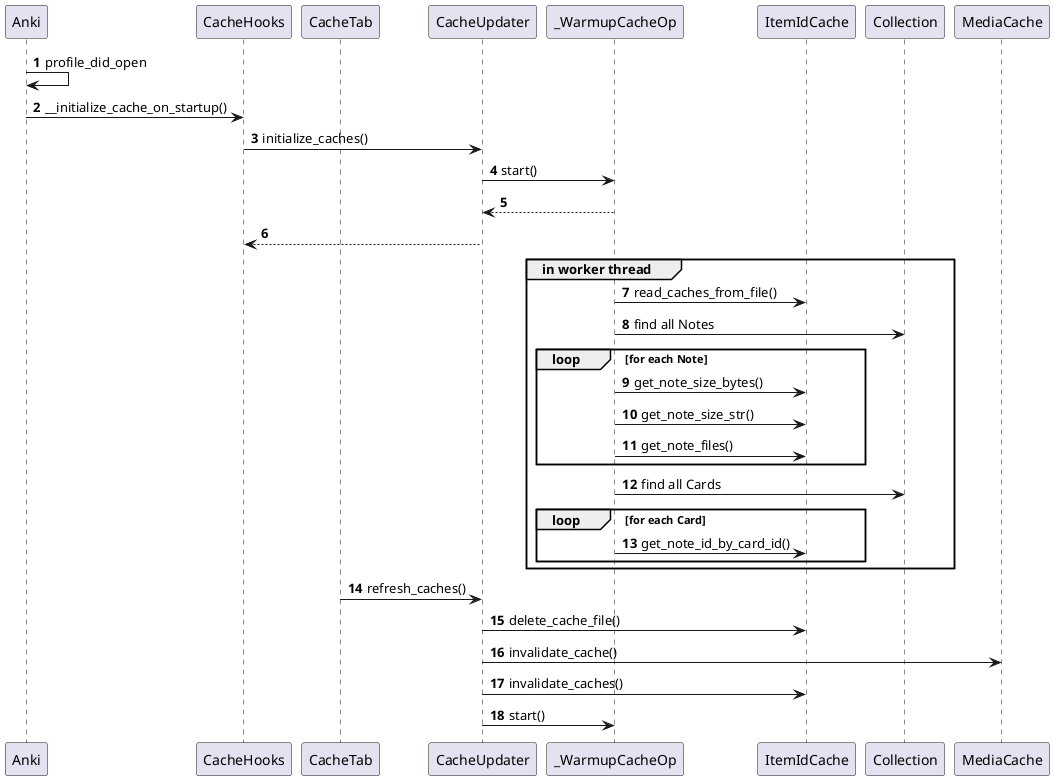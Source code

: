 @startuml
'https://plantuml.com/sequence-diagram

autonumber

participant Anki
participant CacheHooks
participant CacheTab

Anki -> Anki: profile_did_open
Anki -> CacheHooks: __initialize_cache_on_startup()
CacheHooks -> CacheUpdater: initialize_caches()
CacheUpdater -> _WarmupCacheOp: start()
CacheUpdater <-- _WarmupCacheOp
CacheHooks <-- CacheUpdater
group in worker thread
    _WarmupCacheOp -> ItemIdCache: read_caches_from_file()
    _WarmupCacheOp -> Collection: find all Notes
    loop for each Note
        _WarmupCacheOp -> ItemIdCache: get_note_size_bytes()
        _WarmupCacheOp -> ItemIdCache: get_note_size_str()
        _WarmupCacheOp -> ItemIdCache: get_note_files()
    end loop
    _WarmupCacheOp -> Collection: find all Cards
    loop for each Card
        _WarmupCacheOp -> ItemIdCache: get_note_id_by_card_id()
    end loop
end group
CacheTab -> CacheUpdater: refresh_caches()
CacheUpdater -> ItemIdCache: delete_cache_file()
CacheUpdater -> MediaCache: invalidate_cache()
CacheUpdater -> ItemIdCache: invalidate_caches()
CacheUpdater -> _WarmupCacheOp: start()

@enduml
